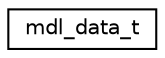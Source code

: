 digraph G
{
  edge [fontname="Helvetica",fontsize="10",labelfontname="Helvetica",labelfontsize="10"];
  node [fontname="Helvetica",fontsize="10",shape=record];
  rankdir="LR";
  Node1 [label="mdl_data_t",height=0.2,width=0.4,color="black", fillcolor="white", style="filled",URL="$structmdl__data__t.html"];
}
